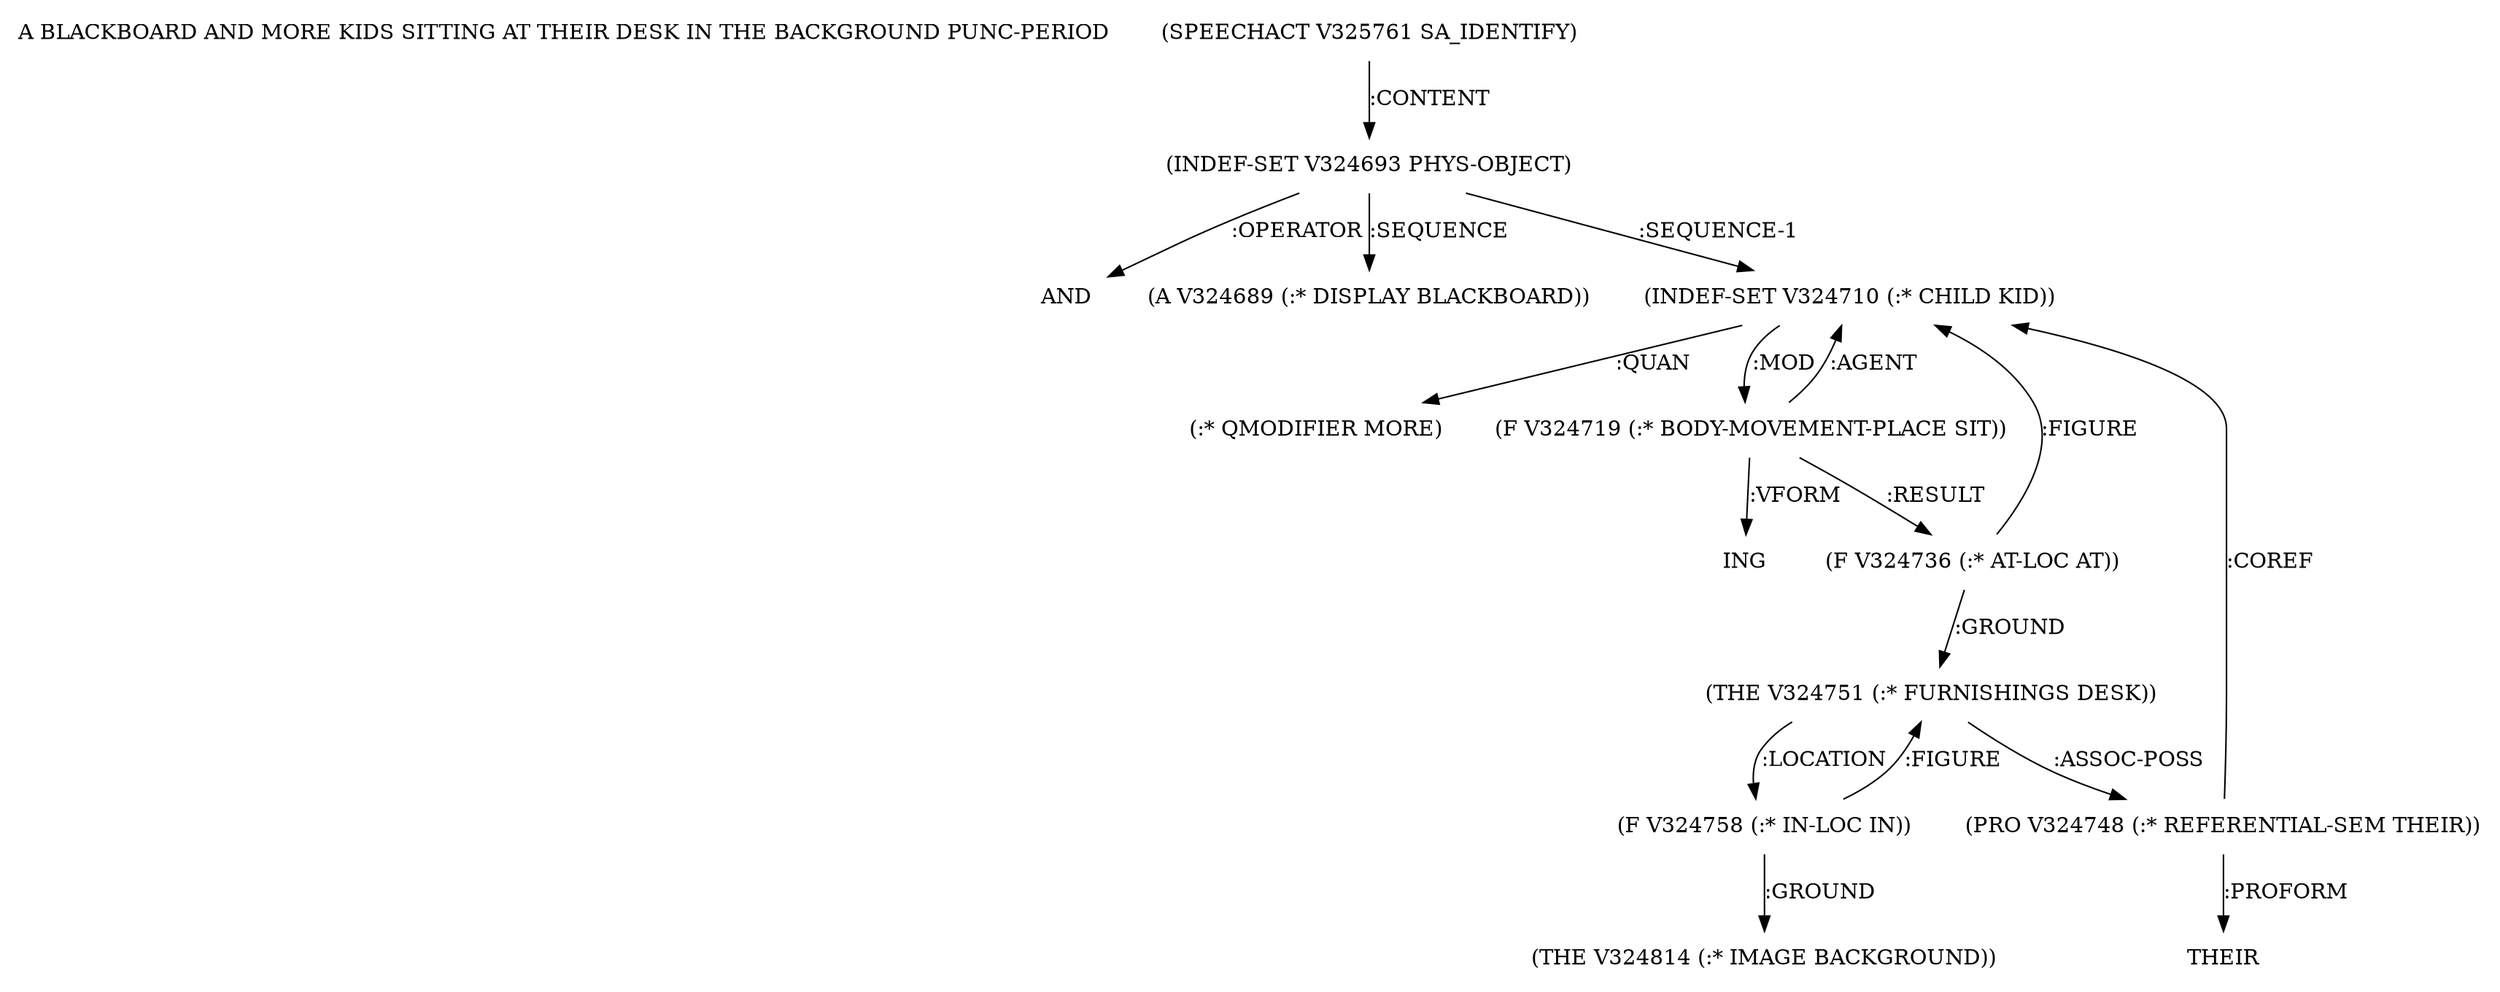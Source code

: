 digraph Terms {
  node [shape=none]
  "A BLACKBOARD AND MORE KIDS SITTING AT THEIR DESK IN THE BACKGROUND PUNC-PERIOD"
  "V325761" [label="(SPEECHACT V325761 SA_IDENTIFY)"]
  "V325761" -> "V324693" [label=":CONTENT"]
  "V324693" [label="(INDEF-SET V324693 PHYS-OBJECT)"]
  "V324693" -> "NT326888" [label=":OPERATOR"]
  "NT326888" [label="AND"]
  "V324693" -> "V324689" [label=":SEQUENCE"]
  "V324693" -> "V324710" [label=":SEQUENCE-1"]
  "V324689" [label="(A V324689 (:* DISPLAY BLACKBOARD))"]
  "V324710" [label="(INDEF-SET V324710 (:* CHILD KID))"]
  "V324710" -> "NT326889" [label=":QUAN"]
  "NT326889" [label="(:* QMODIFIER MORE)"]
  "V324710" -> "V324719" [label=":MOD"]
  "V324719" [label="(F V324719 (:* BODY-MOVEMENT-PLACE SIT))"]
  "V324719" -> "V324736" [label=":RESULT"]
  "V324719" -> "V324710" [label=":AGENT"]
  "V324719" -> "NT326890" [label=":VFORM"]
  "NT326890" [label="ING"]
  "V324736" [label="(F V324736 (:* AT-LOC AT))"]
  "V324736" -> "V324751" [label=":GROUND"]
  "V324736" -> "V324710" [label=":FIGURE"]
  "V324751" [label="(THE V324751 (:* FURNISHINGS DESK))"]
  "V324751" -> "V324748" [label=":ASSOC-POSS"]
  "V324751" -> "V324758" [label=":LOCATION"]
  "V324748" [label="(PRO V324748 (:* REFERENTIAL-SEM THEIR))"]
  "V324748" -> "NT326891" [label=":PROFORM"]
  "NT326891" [label="THEIR"]
  "V324748" -> "V324710" [label=":COREF"]
  "V324758" [label="(F V324758 (:* IN-LOC IN))"]
  "V324758" -> "V324814" [label=":GROUND"]
  "V324758" -> "V324751" [label=":FIGURE"]
  "V324814" [label="(THE V324814 (:* IMAGE BACKGROUND))"]
}
